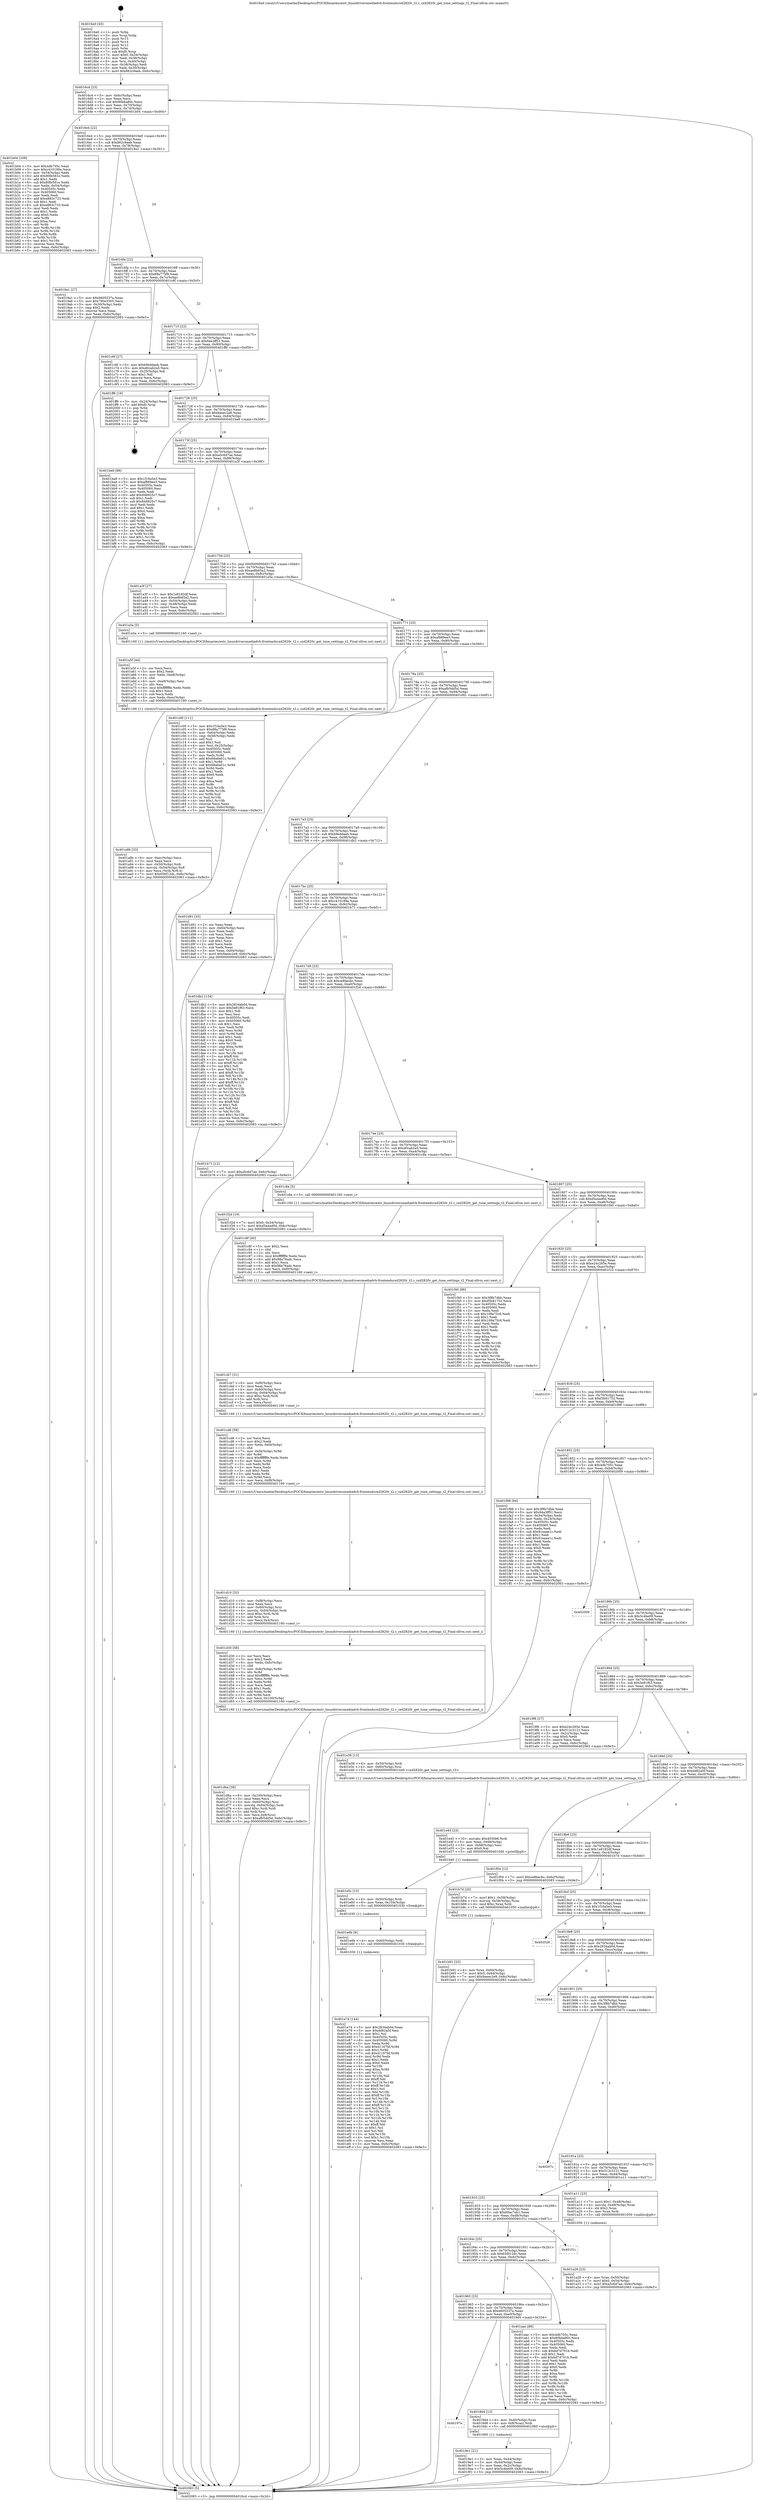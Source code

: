 digraph "0x4016a0" {
  label = "0x4016a0 (/mnt/c/Users/mathe/Desktop/tcc/POCII/binaries/extr_linuxdriversmediadvb-frontendscxd2820r_t2.c_cxd2820r_get_tune_settings_t2_Final-ollvm.out::main(0))"
  labelloc = "t"
  node[shape=record]

  Entry [label="",width=0.3,height=0.3,shape=circle,fillcolor=black,style=filled]
  "0x4016cd" [label="{
     0x4016cd [23]\l
     | [instrs]\l
     &nbsp;&nbsp;0x4016cd \<+3\>: mov -0x6c(%rbp),%eax\l
     &nbsp;&nbsp;0x4016d0 \<+2\>: mov %eax,%ecx\l
     &nbsp;&nbsp;0x4016d2 \<+6\>: sub $0x80bba80c,%ecx\l
     &nbsp;&nbsp;0x4016d8 \<+3\>: mov %eax,-0x70(%rbp)\l
     &nbsp;&nbsp;0x4016db \<+3\>: mov %ecx,-0x74(%rbp)\l
     &nbsp;&nbsp;0x4016de \<+6\>: je 0000000000401b04 \<main+0x464\>\l
  }"]
  "0x401b04" [label="{
     0x401b04 [109]\l
     | [instrs]\l
     &nbsp;&nbsp;0x401b04 \<+5\>: mov $0x4db705c,%eax\l
     &nbsp;&nbsp;0x401b09 \<+5\>: mov $0xc410199a,%ecx\l
     &nbsp;&nbsp;0x401b0e \<+3\>: mov -0x54(%rbp),%edx\l
     &nbsp;&nbsp;0x401b11 \<+6\>: add $0x80fe581e,%edx\l
     &nbsp;&nbsp;0x401b17 \<+3\>: add $0x1,%edx\l
     &nbsp;&nbsp;0x401b1a \<+6\>: sub $0x80fe581e,%edx\l
     &nbsp;&nbsp;0x401b20 \<+3\>: mov %edx,-0x54(%rbp)\l
     &nbsp;&nbsp;0x401b23 \<+7\>: mov 0x40505c,%edx\l
     &nbsp;&nbsp;0x401b2a \<+7\>: mov 0x405060,%esi\l
     &nbsp;&nbsp;0x401b31 \<+2\>: mov %edx,%edi\l
     &nbsp;&nbsp;0x401b33 \<+6\>: add $0xe883c733,%edi\l
     &nbsp;&nbsp;0x401b39 \<+3\>: sub $0x1,%edi\l
     &nbsp;&nbsp;0x401b3c \<+6\>: sub $0xe883c733,%edi\l
     &nbsp;&nbsp;0x401b42 \<+3\>: imul %edi,%edx\l
     &nbsp;&nbsp;0x401b45 \<+3\>: and $0x1,%edx\l
     &nbsp;&nbsp;0x401b48 \<+3\>: cmp $0x0,%edx\l
     &nbsp;&nbsp;0x401b4b \<+4\>: sete %r8b\l
     &nbsp;&nbsp;0x401b4f \<+3\>: cmp $0xa,%esi\l
     &nbsp;&nbsp;0x401b52 \<+4\>: setl %r9b\l
     &nbsp;&nbsp;0x401b56 \<+3\>: mov %r8b,%r10b\l
     &nbsp;&nbsp;0x401b59 \<+3\>: and %r9b,%r10b\l
     &nbsp;&nbsp;0x401b5c \<+3\>: xor %r9b,%r8b\l
     &nbsp;&nbsp;0x401b5f \<+3\>: or %r8b,%r10b\l
     &nbsp;&nbsp;0x401b62 \<+4\>: test $0x1,%r10b\l
     &nbsp;&nbsp;0x401b66 \<+3\>: cmovne %ecx,%eax\l
     &nbsp;&nbsp;0x401b69 \<+3\>: mov %eax,-0x6c(%rbp)\l
     &nbsp;&nbsp;0x401b6c \<+5\>: jmp 0000000000402083 \<main+0x9e3\>\l
  }"]
  "0x4016e4" [label="{
     0x4016e4 [22]\l
     | [instrs]\l
     &nbsp;&nbsp;0x4016e4 \<+5\>: jmp 00000000004016e9 \<main+0x49\>\l
     &nbsp;&nbsp;0x4016e9 \<+3\>: mov -0x70(%rbp),%eax\l
     &nbsp;&nbsp;0x4016ec \<+5\>: sub $0x862c9aeb,%eax\l
     &nbsp;&nbsp;0x4016f1 \<+3\>: mov %eax,-0x78(%rbp)\l
     &nbsp;&nbsp;0x4016f4 \<+6\>: je 00000000004019a1 \<main+0x301\>\l
  }"]
  Exit [label="",width=0.3,height=0.3,shape=circle,fillcolor=black,style=filled,peripheries=2]
  "0x4019a1" [label="{
     0x4019a1 [27]\l
     | [instrs]\l
     &nbsp;&nbsp;0x4019a1 \<+5\>: mov $0x6605537a,%eax\l
     &nbsp;&nbsp;0x4019a6 \<+5\>: mov $0x790e3305,%ecx\l
     &nbsp;&nbsp;0x4019ab \<+3\>: mov -0x30(%rbp),%edx\l
     &nbsp;&nbsp;0x4019ae \<+3\>: cmp $0x2,%edx\l
     &nbsp;&nbsp;0x4019b1 \<+3\>: cmovne %ecx,%eax\l
     &nbsp;&nbsp;0x4019b4 \<+3\>: mov %eax,-0x6c(%rbp)\l
     &nbsp;&nbsp;0x4019b7 \<+5\>: jmp 0000000000402083 \<main+0x9e3\>\l
  }"]
  "0x4016fa" [label="{
     0x4016fa [22]\l
     | [instrs]\l
     &nbsp;&nbsp;0x4016fa \<+5\>: jmp 00000000004016ff \<main+0x5f\>\l
     &nbsp;&nbsp;0x4016ff \<+3\>: mov -0x70(%rbp),%eax\l
     &nbsp;&nbsp;0x401702 \<+5\>: sub $0x88a773f9,%eax\l
     &nbsp;&nbsp;0x401707 \<+3\>: mov %eax,-0x7c(%rbp)\l
     &nbsp;&nbsp;0x40170a \<+6\>: je 0000000000401c6f \<main+0x5cf\>\l
  }"]
  "0x402083" [label="{
     0x402083 [5]\l
     | [instrs]\l
     &nbsp;&nbsp;0x402083 \<+5\>: jmp 00000000004016cd \<main+0x2d\>\l
  }"]
  "0x4016a0" [label="{
     0x4016a0 [45]\l
     | [instrs]\l
     &nbsp;&nbsp;0x4016a0 \<+1\>: push %rbp\l
     &nbsp;&nbsp;0x4016a1 \<+3\>: mov %rsp,%rbp\l
     &nbsp;&nbsp;0x4016a4 \<+2\>: push %r15\l
     &nbsp;&nbsp;0x4016a6 \<+2\>: push %r14\l
     &nbsp;&nbsp;0x4016a8 \<+2\>: push %r12\l
     &nbsp;&nbsp;0x4016aa \<+1\>: push %rbx\l
     &nbsp;&nbsp;0x4016ab \<+7\>: sub $0xf0,%rsp\l
     &nbsp;&nbsp;0x4016b2 \<+7\>: movl $0x0,-0x34(%rbp)\l
     &nbsp;&nbsp;0x4016b9 \<+3\>: mov %edi,-0x38(%rbp)\l
     &nbsp;&nbsp;0x4016bc \<+4\>: mov %rsi,-0x40(%rbp)\l
     &nbsp;&nbsp;0x4016c0 \<+3\>: mov -0x38(%rbp),%edi\l
     &nbsp;&nbsp;0x4016c3 \<+3\>: mov %edi,-0x30(%rbp)\l
     &nbsp;&nbsp;0x4016c6 \<+7\>: movl $0x862c9aeb,-0x6c(%rbp)\l
  }"]
  "0x401e74" [label="{
     0x401e74 [144]\l
     | [instrs]\l
     &nbsp;&nbsp;0x401e74 \<+5\>: mov $0x2834ab0d,%eax\l
     &nbsp;&nbsp;0x401e79 \<+5\>: mov $0xdd62a5f,%esi\l
     &nbsp;&nbsp;0x401e7e \<+2\>: mov $0x1,%cl\l
     &nbsp;&nbsp;0x401e80 \<+7\>: mov 0x40505c,%edx\l
     &nbsp;&nbsp;0x401e87 \<+8\>: mov 0x405060,%r8d\l
     &nbsp;&nbsp;0x401e8f \<+3\>: mov %edx,%r9d\l
     &nbsp;&nbsp;0x401e92 \<+7\>: add $0xd1167bf,%r9d\l
     &nbsp;&nbsp;0x401e99 \<+4\>: sub $0x1,%r9d\l
     &nbsp;&nbsp;0x401e9d \<+7\>: sub $0xd1167bf,%r9d\l
     &nbsp;&nbsp;0x401ea4 \<+4\>: imul %r9d,%edx\l
     &nbsp;&nbsp;0x401ea8 \<+3\>: and $0x1,%edx\l
     &nbsp;&nbsp;0x401eab \<+3\>: cmp $0x0,%edx\l
     &nbsp;&nbsp;0x401eae \<+4\>: sete %r10b\l
     &nbsp;&nbsp;0x401eb2 \<+4\>: cmp $0xa,%r8d\l
     &nbsp;&nbsp;0x401eb6 \<+4\>: setl %r11b\l
     &nbsp;&nbsp;0x401eba \<+3\>: mov %r10b,%bl\l
     &nbsp;&nbsp;0x401ebd \<+3\>: xor $0xff,%bl\l
     &nbsp;&nbsp;0x401ec0 \<+3\>: mov %r11b,%r14b\l
     &nbsp;&nbsp;0x401ec3 \<+4\>: xor $0xff,%r14b\l
     &nbsp;&nbsp;0x401ec7 \<+3\>: xor $0x1,%cl\l
     &nbsp;&nbsp;0x401eca \<+3\>: mov %bl,%r15b\l
     &nbsp;&nbsp;0x401ecd \<+4\>: and $0xff,%r15b\l
     &nbsp;&nbsp;0x401ed1 \<+3\>: and %cl,%r10b\l
     &nbsp;&nbsp;0x401ed4 \<+3\>: mov %r14b,%r12b\l
     &nbsp;&nbsp;0x401ed7 \<+4\>: and $0xff,%r12b\l
     &nbsp;&nbsp;0x401edb \<+3\>: and %cl,%r11b\l
     &nbsp;&nbsp;0x401ede \<+3\>: or %r10b,%r15b\l
     &nbsp;&nbsp;0x401ee1 \<+3\>: or %r11b,%r12b\l
     &nbsp;&nbsp;0x401ee4 \<+3\>: xor %r12b,%r15b\l
     &nbsp;&nbsp;0x401ee7 \<+3\>: or %r14b,%bl\l
     &nbsp;&nbsp;0x401eea \<+3\>: xor $0xff,%bl\l
     &nbsp;&nbsp;0x401eed \<+3\>: or $0x1,%cl\l
     &nbsp;&nbsp;0x401ef0 \<+2\>: and %cl,%bl\l
     &nbsp;&nbsp;0x401ef2 \<+3\>: or %bl,%r15b\l
     &nbsp;&nbsp;0x401ef5 \<+4\>: test $0x1,%r15b\l
     &nbsp;&nbsp;0x401ef9 \<+3\>: cmovne %esi,%eax\l
     &nbsp;&nbsp;0x401efc \<+3\>: mov %eax,-0x6c(%rbp)\l
     &nbsp;&nbsp;0x401eff \<+5\>: jmp 0000000000402083 \<main+0x9e3\>\l
  }"]
  "0x401c6f" [label="{
     0x401c6f [27]\l
     | [instrs]\l
     &nbsp;&nbsp;0x401c6f \<+5\>: mov $0xb9eddaeb,%eax\l
     &nbsp;&nbsp;0x401c74 \<+5\>: mov $0xd0cab2a5,%ecx\l
     &nbsp;&nbsp;0x401c79 \<+3\>: mov -0x25(%rbp),%dl\l
     &nbsp;&nbsp;0x401c7c \<+3\>: test $0x1,%dl\l
     &nbsp;&nbsp;0x401c7f \<+3\>: cmovne %ecx,%eax\l
     &nbsp;&nbsp;0x401c82 \<+3\>: mov %eax,-0x6c(%rbp)\l
     &nbsp;&nbsp;0x401c85 \<+5\>: jmp 0000000000402083 \<main+0x9e3\>\l
  }"]
  "0x401710" [label="{
     0x401710 [22]\l
     | [instrs]\l
     &nbsp;&nbsp;0x401710 \<+5\>: jmp 0000000000401715 \<main+0x75\>\l
     &nbsp;&nbsp;0x401715 \<+3\>: mov -0x70(%rbp),%eax\l
     &nbsp;&nbsp;0x401718 \<+5\>: sub $0x94a3ff51,%eax\l
     &nbsp;&nbsp;0x40171d \<+3\>: mov %eax,-0x80(%rbp)\l
     &nbsp;&nbsp;0x401720 \<+6\>: je 0000000000401ff6 \<main+0x956\>\l
  }"]
  "0x401e6b" [label="{
     0x401e6b [9]\l
     | [instrs]\l
     &nbsp;&nbsp;0x401e6b \<+4\>: mov -0x60(%rbp),%rdi\l
     &nbsp;&nbsp;0x401e6f \<+5\>: call 0000000000401030 \<free@plt\>\l
     | [calls]\l
     &nbsp;&nbsp;0x401030 \{1\} (unknown)\l
  }"]
  "0x401ff6" [label="{
     0x401ff6 [19]\l
     | [instrs]\l
     &nbsp;&nbsp;0x401ff6 \<+3\>: mov -0x24(%rbp),%eax\l
     &nbsp;&nbsp;0x401ff9 \<+7\>: add $0xf0,%rsp\l
     &nbsp;&nbsp;0x402000 \<+1\>: pop %rbx\l
     &nbsp;&nbsp;0x402001 \<+2\>: pop %r12\l
     &nbsp;&nbsp;0x402003 \<+2\>: pop %r14\l
     &nbsp;&nbsp;0x402005 \<+2\>: pop %r15\l
     &nbsp;&nbsp;0x402007 \<+1\>: pop %rbp\l
     &nbsp;&nbsp;0x402008 \<+1\>: ret\l
  }"]
  "0x401726" [label="{
     0x401726 [25]\l
     | [instrs]\l
     &nbsp;&nbsp;0x401726 \<+5\>: jmp 000000000040172b \<main+0x8b\>\l
     &nbsp;&nbsp;0x40172b \<+3\>: mov -0x70(%rbp),%eax\l
     &nbsp;&nbsp;0x40172e \<+5\>: sub $0x9aeec2e9,%eax\l
     &nbsp;&nbsp;0x401733 \<+6\>: mov %eax,-0x84(%rbp)\l
     &nbsp;&nbsp;0x401739 \<+6\>: je 0000000000401ba8 \<main+0x508\>\l
  }"]
  "0x401e5c" [label="{
     0x401e5c [15]\l
     | [instrs]\l
     &nbsp;&nbsp;0x401e5c \<+4\>: mov -0x50(%rbp),%rdi\l
     &nbsp;&nbsp;0x401e60 \<+6\>: mov %eax,-0x104(%rbp)\l
     &nbsp;&nbsp;0x401e66 \<+5\>: call 0000000000401030 \<free@plt\>\l
     | [calls]\l
     &nbsp;&nbsp;0x401030 \{1\} (unknown)\l
  }"]
  "0x401ba8" [label="{
     0x401ba8 [88]\l
     | [instrs]\l
     &nbsp;&nbsp;0x401ba8 \<+5\>: mov $0x1f16a5e3,%eax\l
     &nbsp;&nbsp;0x401bad \<+5\>: mov $0xaf889ee3,%ecx\l
     &nbsp;&nbsp;0x401bb2 \<+7\>: mov 0x40505c,%edx\l
     &nbsp;&nbsp;0x401bb9 \<+7\>: mov 0x405060,%esi\l
     &nbsp;&nbsp;0x401bc0 \<+2\>: mov %edx,%edi\l
     &nbsp;&nbsp;0x401bc2 \<+6\>: add $0x848925c7,%edi\l
     &nbsp;&nbsp;0x401bc8 \<+3\>: sub $0x1,%edi\l
     &nbsp;&nbsp;0x401bcb \<+6\>: sub $0x848925c7,%edi\l
     &nbsp;&nbsp;0x401bd1 \<+3\>: imul %edi,%edx\l
     &nbsp;&nbsp;0x401bd4 \<+3\>: and $0x1,%edx\l
     &nbsp;&nbsp;0x401bd7 \<+3\>: cmp $0x0,%edx\l
     &nbsp;&nbsp;0x401bda \<+4\>: sete %r8b\l
     &nbsp;&nbsp;0x401bde \<+3\>: cmp $0xa,%esi\l
     &nbsp;&nbsp;0x401be1 \<+4\>: setl %r9b\l
     &nbsp;&nbsp;0x401be5 \<+3\>: mov %r8b,%r10b\l
     &nbsp;&nbsp;0x401be8 \<+3\>: and %r9b,%r10b\l
     &nbsp;&nbsp;0x401beb \<+3\>: xor %r9b,%r8b\l
     &nbsp;&nbsp;0x401bee \<+3\>: or %r8b,%r10b\l
     &nbsp;&nbsp;0x401bf1 \<+4\>: test $0x1,%r10b\l
     &nbsp;&nbsp;0x401bf5 \<+3\>: cmovne %ecx,%eax\l
     &nbsp;&nbsp;0x401bf8 \<+3\>: mov %eax,-0x6c(%rbp)\l
     &nbsp;&nbsp;0x401bfb \<+5\>: jmp 0000000000402083 \<main+0x9e3\>\l
  }"]
  "0x40173f" [label="{
     0x40173f [25]\l
     | [instrs]\l
     &nbsp;&nbsp;0x40173f \<+5\>: jmp 0000000000401744 \<main+0xa4\>\l
     &nbsp;&nbsp;0x401744 \<+3\>: mov -0x70(%rbp),%eax\l
     &nbsp;&nbsp;0x401747 \<+5\>: sub $0xa5c6d7ae,%eax\l
     &nbsp;&nbsp;0x40174c \<+6\>: mov %eax,-0x88(%rbp)\l
     &nbsp;&nbsp;0x401752 \<+6\>: je 0000000000401a3f \<main+0x39f\>\l
  }"]
  "0x401e45" [label="{
     0x401e45 [23]\l
     | [instrs]\l
     &nbsp;&nbsp;0x401e45 \<+10\>: movabs $0x4030b6,%rdi\l
     &nbsp;&nbsp;0x401e4f \<+3\>: mov %eax,-0x68(%rbp)\l
     &nbsp;&nbsp;0x401e52 \<+3\>: mov -0x68(%rbp),%esi\l
     &nbsp;&nbsp;0x401e55 \<+2\>: mov $0x0,%al\l
     &nbsp;&nbsp;0x401e57 \<+5\>: call 0000000000401040 \<printf@plt\>\l
     | [calls]\l
     &nbsp;&nbsp;0x401040 \{1\} (unknown)\l
  }"]
  "0x401a3f" [label="{
     0x401a3f [27]\l
     | [instrs]\l
     &nbsp;&nbsp;0x401a3f \<+5\>: mov $0x1e8182df,%eax\l
     &nbsp;&nbsp;0x401a44 \<+5\>: mov $0xae8b65a2,%ecx\l
     &nbsp;&nbsp;0x401a49 \<+3\>: mov -0x54(%rbp),%edx\l
     &nbsp;&nbsp;0x401a4c \<+3\>: cmp -0x48(%rbp),%edx\l
     &nbsp;&nbsp;0x401a4f \<+3\>: cmovl %ecx,%eax\l
     &nbsp;&nbsp;0x401a52 \<+3\>: mov %eax,-0x6c(%rbp)\l
     &nbsp;&nbsp;0x401a55 \<+5\>: jmp 0000000000402083 \<main+0x9e3\>\l
  }"]
  "0x401758" [label="{
     0x401758 [25]\l
     | [instrs]\l
     &nbsp;&nbsp;0x401758 \<+5\>: jmp 000000000040175d \<main+0xbd\>\l
     &nbsp;&nbsp;0x40175d \<+3\>: mov -0x70(%rbp),%eax\l
     &nbsp;&nbsp;0x401760 \<+5\>: sub $0xae8b65a2,%eax\l
     &nbsp;&nbsp;0x401765 \<+6\>: mov %eax,-0x8c(%rbp)\l
     &nbsp;&nbsp;0x40176b \<+6\>: je 0000000000401a5a \<main+0x3ba\>\l
  }"]
  "0x401d6a" [label="{
     0x401d6a [39]\l
     | [instrs]\l
     &nbsp;&nbsp;0x401d6a \<+6\>: mov -0x100(%rbp),%ecx\l
     &nbsp;&nbsp;0x401d70 \<+3\>: imul %eax,%ecx\l
     &nbsp;&nbsp;0x401d73 \<+4\>: mov -0x60(%rbp),%rsi\l
     &nbsp;&nbsp;0x401d77 \<+4\>: movslq -0x64(%rbp),%rdi\l
     &nbsp;&nbsp;0x401d7b \<+4\>: imul $0xc,%rdi,%rdi\l
     &nbsp;&nbsp;0x401d7f \<+3\>: add %rdi,%rsi\l
     &nbsp;&nbsp;0x401d82 \<+3\>: mov %ecx,0x8(%rsi)\l
     &nbsp;&nbsp;0x401d85 \<+7\>: movl $0xafb5dd5d,-0x6c(%rbp)\l
     &nbsp;&nbsp;0x401d8c \<+5\>: jmp 0000000000402083 \<main+0x9e3\>\l
  }"]
  "0x401a5a" [label="{
     0x401a5a [5]\l
     | [instrs]\l
     &nbsp;&nbsp;0x401a5a \<+5\>: call 0000000000401160 \<next_i\>\l
     | [calls]\l
     &nbsp;&nbsp;0x401160 \{1\} (/mnt/c/Users/mathe/Desktop/tcc/POCII/binaries/extr_linuxdriversmediadvb-frontendscxd2820r_t2.c_cxd2820r_get_tune_settings_t2_Final-ollvm.out::next_i)\l
  }"]
  "0x401771" [label="{
     0x401771 [25]\l
     | [instrs]\l
     &nbsp;&nbsp;0x401771 \<+5\>: jmp 0000000000401776 \<main+0xd6\>\l
     &nbsp;&nbsp;0x401776 \<+3\>: mov -0x70(%rbp),%eax\l
     &nbsp;&nbsp;0x401779 \<+5\>: sub $0xaf889ee3,%eax\l
     &nbsp;&nbsp;0x40177e \<+6\>: mov %eax,-0x90(%rbp)\l
     &nbsp;&nbsp;0x401784 \<+6\>: je 0000000000401c00 \<main+0x560\>\l
  }"]
  "0x401d30" [label="{
     0x401d30 [58]\l
     | [instrs]\l
     &nbsp;&nbsp;0x401d30 \<+2\>: xor %ecx,%ecx\l
     &nbsp;&nbsp;0x401d32 \<+5\>: mov $0x2,%edx\l
     &nbsp;&nbsp;0x401d37 \<+6\>: mov %edx,-0xfc(%rbp)\l
     &nbsp;&nbsp;0x401d3d \<+1\>: cltd\l
     &nbsp;&nbsp;0x401d3e \<+7\>: mov -0xfc(%rbp),%r8d\l
     &nbsp;&nbsp;0x401d45 \<+3\>: idiv %r8d\l
     &nbsp;&nbsp;0x401d48 \<+6\>: imul $0xfffffffe,%edx,%edx\l
     &nbsp;&nbsp;0x401d4e \<+3\>: mov %ecx,%r9d\l
     &nbsp;&nbsp;0x401d51 \<+3\>: sub %edx,%r9d\l
     &nbsp;&nbsp;0x401d54 \<+2\>: mov %ecx,%edx\l
     &nbsp;&nbsp;0x401d56 \<+3\>: sub $0x1,%edx\l
     &nbsp;&nbsp;0x401d59 \<+3\>: add %edx,%r9d\l
     &nbsp;&nbsp;0x401d5c \<+3\>: sub %r9d,%ecx\l
     &nbsp;&nbsp;0x401d5f \<+6\>: mov %ecx,-0x100(%rbp)\l
     &nbsp;&nbsp;0x401d65 \<+5\>: call 0000000000401160 \<next_i\>\l
     | [calls]\l
     &nbsp;&nbsp;0x401160 \{1\} (/mnt/c/Users/mathe/Desktop/tcc/POCII/binaries/extr_linuxdriversmediadvb-frontendscxd2820r_t2.c_cxd2820r_get_tune_settings_t2_Final-ollvm.out::next_i)\l
  }"]
  "0x401c00" [label="{
     0x401c00 [111]\l
     | [instrs]\l
     &nbsp;&nbsp;0x401c00 \<+5\>: mov $0x1f16a5e3,%eax\l
     &nbsp;&nbsp;0x401c05 \<+5\>: mov $0x88a773f9,%ecx\l
     &nbsp;&nbsp;0x401c0a \<+3\>: mov -0x64(%rbp),%edx\l
     &nbsp;&nbsp;0x401c0d \<+3\>: cmp -0x58(%rbp),%edx\l
     &nbsp;&nbsp;0x401c10 \<+4\>: setl %sil\l
     &nbsp;&nbsp;0x401c14 \<+4\>: and $0x1,%sil\l
     &nbsp;&nbsp;0x401c18 \<+4\>: mov %sil,-0x25(%rbp)\l
     &nbsp;&nbsp;0x401c1c \<+7\>: mov 0x40505c,%edx\l
     &nbsp;&nbsp;0x401c23 \<+7\>: mov 0x405060,%edi\l
     &nbsp;&nbsp;0x401c2a \<+3\>: mov %edx,%r8d\l
     &nbsp;&nbsp;0x401c2d \<+7\>: add $0x68a6a01c,%r8d\l
     &nbsp;&nbsp;0x401c34 \<+4\>: sub $0x1,%r8d\l
     &nbsp;&nbsp;0x401c38 \<+7\>: sub $0x68a6a01c,%r8d\l
     &nbsp;&nbsp;0x401c3f \<+4\>: imul %r8d,%edx\l
     &nbsp;&nbsp;0x401c43 \<+3\>: and $0x1,%edx\l
     &nbsp;&nbsp;0x401c46 \<+3\>: cmp $0x0,%edx\l
     &nbsp;&nbsp;0x401c49 \<+4\>: sete %sil\l
     &nbsp;&nbsp;0x401c4d \<+3\>: cmp $0xa,%edi\l
     &nbsp;&nbsp;0x401c50 \<+4\>: setl %r9b\l
     &nbsp;&nbsp;0x401c54 \<+3\>: mov %sil,%r10b\l
     &nbsp;&nbsp;0x401c57 \<+3\>: and %r9b,%r10b\l
     &nbsp;&nbsp;0x401c5a \<+3\>: xor %r9b,%sil\l
     &nbsp;&nbsp;0x401c5d \<+3\>: or %sil,%r10b\l
     &nbsp;&nbsp;0x401c60 \<+4\>: test $0x1,%r10b\l
     &nbsp;&nbsp;0x401c64 \<+3\>: cmovne %ecx,%eax\l
     &nbsp;&nbsp;0x401c67 \<+3\>: mov %eax,-0x6c(%rbp)\l
     &nbsp;&nbsp;0x401c6a \<+5\>: jmp 0000000000402083 \<main+0x9e3\>\l
  }"]
  "0x40178a" [label="{
     0x40178a [25]\l
     | [instrs]\l
     &nbsp;&nbsp;0x40178a \<+5\>: jmp 000000000040178f \<main+0xef\>\l
     &nbsp;&nbsp;0x40178f \<+3\>: mov -0x70(%rbp),%eax\l
     &nbsp;&nbsp;0x401792 \<+5\>: sub $0xafb5dd5d,%eax\l
     &nbsp;&nbsp;0x401797 \<+6\>: mov %eax,-0x94(%rbp)\l
     &nbsp;&nbsp;0x40179d \<+6\>: je 0000000000401d91 \<main+0x6f1\>\l
  }"]
  "0x401d10" [label="{
     0x401d10 [32]\l
     | [instrs]\l
     &nbsp;&nbsp;0x401d10 \<+6\>: mov -0xf8(%rbp),%ecx\l
     &nbsp;&nbsp;0x401d16 \<+3\>: imul %eax,%ecx\l
     &nbsp;&nbsp;0x401d19 \<+4\>: mov -0x60(%rbp),%rsi\l
     &nbsp;&nbsp;0x401d1d \<+4\>: movslq -0x64(%rbp),%rdi\l
     &nbsp;&nbsp;0x401d21 \<+4\>: imul $0xc,%rdi,%rdi\l
     &nbsp;&nbsp;0x401d25 \<+3\>: add %rdi,%rsi\l
     &nbsp;&nbsp;0x401d28 \<+3\>: mov %ecx,0x4(%rsi)\l
     &nbsp;&nbsp;0x401d2b \<+5\>: call 0000000000401160 \<next_i\>\l
     | [calls]\l
     &nbsp;&nbsp;0x401160 \{1\} (/mnt/c/Users/mathe/Desktop/tcc/POCII/binaries/extr_linuxdriversmediadvb-frontendscxd2820r_t2.c_cxd2820r_get_tune_settings_t2_Final-ollvm.out::next_i)\l
  }"]
  "0x401d91" [label="{
     0x401d91 [33]\l
     | [instrs]\l
     &nbsp;&nbsp;0x401d91 \<+2\>: xor %eax,%eax\l
     &nbsp;&nbsp;0x401d93 \<+3\>: mov -0x64(%rbp),%ecx\l
     &nbsp;&nbsp;0x401d96 \<+2\>: mov %eax,%edx\l
     &nbsp;&nbsp;0x401d98 \<+2\>: sub %ecx,%edx\l
     &nbsp;&nbsp;0x401d9a \<+2\>: mov %eax,%ecx\l
     &nbsp;&nbsp;0x401d9c \<+3\>: sub $0x1,%ecx\l
     &nbsp;&nbsp;0x401d9f \<+2\>: add %ecx,%edx\l
     &nbsp;&nbsp;0x401da1 \<+2\>: sub %edx,%eax\l
     &nbsp;&nbsp;0x401da3 \<+3\>: mov %eax,-0x64(%rbp)\l
     &nbsp;&nbsp;0x401da6 \<+7\>: movl $0x9aeec2e9,-0x6c(%rbp)\l
     &nbsp;&nbsp;0x401dad \<+5\>: jmp 0000000000402083 \<main+0x9e3\>\l
  }"]
  "0x4017a3" [label="{
     0x4017a3 [25]\l
     | [instrs]\l
     &nbsp;&nbsp;0x4017a3 \<+5\>: jmp 00000000004017a8 \<main+0x108\>\l
     &nbsp;&nbsp;0x4017a8 \<+3\>: mov -0x70(%rbp),%eax\l
     &nbsp;&nbsp;0x4017ab \<+5\>: sub $0xb9eddaeb,%eax\l
     &nbsp;&nbsp;0x4017b0 \<+6\>: mov %eax,-0x98(%rbp)\l
     &nbsp;&nbsp;0x4017b6 \<+6\>: je 0000000000401db2 \<main+0x712\>\l
  }"]
  "0x401cd6" [label="{
     0x401cd6 [58]\l
     | [instrs]\l
     &nbsp;&nbsp;0x401cd6 \<+2\>: xor %ecx,%ecx\l
     &nbsp;&nbsp;0x401cd8 \<+5\>: mov $0x2,%edx\l
     &nbsp;&nbsp;0x401cdd \<+6\>: mov %edx,-0xf4(%rbp)\l
     &nbsp;&nbsp;0x401ce3 \<+1\>: cltd\l
     &nbsp;&nbsp;0x401ce4 \<+7\>: mov -0xf4(%rbp),%r8d\l
     &nbsp;&nbsp;0x401ceb \<+3\>: idiv %r8d\l
     &nbsp;&nbsp;0x401cee \<+6\>: imul $0xfffffffe,%edx,%edx\l
     &nbsp;&nbsp;0x401cf4 \<+3\>: mov %ecx,%r9d\l
     &nbsp;&nbsp;0x401cf7 \<+3\>: sub %edx,%r9d\l
     &nbsp;&nbsp;0x401cfa \<+2\>: mov %ecx,%edx\l
     &nbsp;&nbsp;0x401cfc \<+3\>: sub $0x1,%edx\l
     &nbsp;&nbsp;0x401cff \<+3\>: add %edx,%r9d\l
     &nbsp;&nbsp;0x401d02 \<+3\>: sub %r9d,%ecx\l
     &nbsp;&nbsp;0x401d05 \<+6\>: mov %ecx,-0xf8(%rbp)\l
     &nbsp;&nbsp;0x401d0b \<+5\>: call 0000000000401160 \<next_i\>\l
     | [calls]\l
     &nbsp;&nbsp;0x401160 \{1\} (/mnt/c/Users/mathe/Desktop/tcc/POCII/binaries/extr_linuxdriversmediadvb-frontendscxd2820r_t2.c_cxd2820r_get_tune_settings_t2_Final-ollvm.out::next_i)\l
  }"]
  "0x401db2" [label="{
     0x401db2 [134]\l
     | [instrs]\l
     &nbsp;&nbsp;0x401db2 \<+5\>: mov $0x2834ab0d,%eax\l
     &nbsp;&nbsp;0x401db7 \<+5\>: mov $0x5e81f63,%ecx\l
     &nbsp;&nbsp;0x401dbc \<+2\>: mov $0x1,%dl\l
     &nbsp;&nbsp;0x401dbe \<+2\>: xor %esi,%esi\l
     &nbsp;&nbsp;0x401dc0 \<+7\>: mov 0x40505c,%edi\l
     &nbsp;&nbsp;0x401dc7 \<+8\>: mov 0x405060,%r8d\l
     &nbsp;&nbsp;0x401dcf \<+3\>: sub $0x1,%esi\l
     &nbsp;&nbsp;0x401dd2 \<+3\>: mov %edi,%r9d\l
     &nbsp;&nbsp;0x401dd5 \<+3\>: add %esi,%r9d\l
     &nbsp;&nbsp;0x401dd8 \<+4\>: imul %r9d,%edi\l
     &nbsp;&nbsp;0x401ddc \<+3\>: and $0x1,%edi\l
     &nbsp;&nbsp;0x401ddf \<+3\>: cmp $0x0,%edi\l
     &nbsp;&nbsp;0x401de2 \<+4\>: sete %r10b\l
     &nbsp;&nbsp;0x401de6 \<+4\>: cmp $0xa,%r8d\l
     &nbsp;&nbsp;0x401dea \<+4\>: setl %r11b\l
     &nbsp;&nbsp;0x401dee \<+3\>: mov %r10b,%bl\l
     &nbsp;&nbsp;0x401df1 \<+3\>: xor $0xff,%bl\l
     &nbsp;&nbsp;0x401df4 \<+3\>: mov %r11b,%r14b\l
     &nbsp;&nbsp;0x401df7 \<+4\>: xor $0xff,%r14b\l
     &nbsp;&nbsp;0x401dfb \<+3\>: xor $0x1,%dl\l
     &nbsp;&nbsp;0x401dfe \<+3\>: mov %bl,%r15b\l
     &nbsp;&nbsp;0x401e01 \<+4\>: and $0xff,%r15b\l
     &nbsp;&nbsp;0x401e05 \<+3\>: and %dl,%r10b\l
     &nbsp;&nbsp;0x401e08 \<+3\>: mov %r14b,%r12b\l
     &nbsp;&nbsp;0x401e0b \<+4\>: and $0xff,%r12b\l
     &nbsp;&nbsp;0x401e0f \<+3\>: and %dl,%r11b\l
     &nbsp;&nbsp;0x401e12 \<+3\>: or %r10b,%r15b\l
     &nbsp;&nbsp;0x401e15 \<+3\>: or %r11b,%r12b\l
     &nbsp;&nbsp;0x401e18 \<+3\>: xor %r12b,%r15b\l
     &nbsp;&nbsp;0x401e1b \<+3\>: or %r14b,%bl\l
     &nbsp;&nbsp;0x401e1e \<+3\>: xor $0xff,%bl\l
     &nbsp;&nbsp;0x401e21 \<+3\>: or $0x1,%dl\l
     &nbsp;&nbsp;0x401e24 \<+2\>: and %dl,%bl\l
     &nbsp;&nbsp;0x401e26 \<+3\>: or %bl,%r15b\l
     &nbsp;&nbsp;0x401e29 \<+4\>: test $0x1,%r15b\l
     &nbsp;&nbsp;0x401e2d \<+3\>: cmovne %ecx,%eax\l
     &nbsp;&nbsp;0x401e30 \<+3\>: mov %eax,-0x6c(%rbp)\l
     &nbsp;&nbsp;0x401e33 \<+5\>: jmp 0000000000402083 \<main+0x9e3\>\l
  }"]
  "0x4017bc" [label="{
     0x4017bc [25]\l
     | [instrs]\l
     &nbsp;&nbsp;0x4017bc \<+5\>: jmp 00000000004017c1 \<main+0x121\>\l
     &nbsp;&nbsp;0x4017c1 \<+3\>: mov -0x70(%rbp),%eax\l
     &nbsp;&nbsp;0x4017c4 \<+5\>: sub $0xc410199a,%eax\l
     &nbsp;&nbsp;0x4017c9 \<+6\>: mov %eax,-0x9c(%rbp)\l
     &nbsp;&nbsp;0x4017cf \<+6\>: je 0000000000401b71 \<main+0x4d1\>\l
  }"]
  "0x401cb7" [label="{
     0x401cb7 [31]\l
     | [instrs]\l
     &nbsp;&nbsp;0x401cb7 \<+6\>: mov -0xf0(%rbp),%ecx\l
     &nbsp;&nbsp;0x401cbd \<+3\>: imul %eax,%ecx\l
     &nbsp;&nbsp;0x401cc0 \<+4\>: mov -0x60(%rbp),%rsi\l
     &nbsp;&nbsp;0x401cc4 \<+4\>: movslq -0x64(%rbp),%rdi\l
     &nbsp;&nbsp;0x401cc8 \<+4\>: imul $0xc,%rdi,%rdi\l
     &nbsp;&nbsp;0x401ccc \<+3\>: add %rdi,%rsi\l
     &nbsp;&nbsp;0x401ccf \<+2\>: mov %ecx,(%rsi)\l
     &nbsp;&nbsp;0x401cd1 \<+5\>: call 0000000000401160 \<next_i\>\l
     | [calls]\l
     &nbsp;&nbsp;0x401160 \{1\} (/mnt/c/Users/mathe/Desktop/tcc/POCII/binaries/extr_linuxdriversmediadvb-frontendscxd2820r_t2.c_cxd2820r_get_tune_settings_t2_Final-ollvm.out::next_i)\l
  }"]
  "0x401b71" [label="{
     0x401b71 [12]\l
     | [instrs]\l
     &nbsp;&nbsp;0x401b71 \<+7\>: movl $0xa5c6d7ae,-0x6c(%rbp)\l
     &nbsp;&nbsp;0x401b78 \<+5\>: jmp 0000000000402083 \<main+0x9e3\>\l
  }"]
  "0x4017d5" [label="{
     0x4017d5 [25]\l
     | [instrs]\l
     &nbsp;&nbsp;0x4017d5 \<+5\>: jmp 00000000004017da \<main+0x13a\>\l
     &nbsp;&nbsp;0x4017da \<+3\>: mov -0x70(%rbp),%eax\l
     &nbsp;&nbsp;0x4017dd \<+5\>: sub $0xce8becbc,%eax\l
     &nbsp;&nbsp;0x4017e2 \<+6\>: mov %eax,-0xa0(%rbp)\l
     &nbsp;&nbsp;0x4017e8 \<+6\>: je 0000000000401f2d \<main+0x88d\>\l
  }"]
  "0x401c8f" [label="{
     0x401c8f [40]\l
     | [instrs]\l
     &nbsp;&nbsp;0x401c8f \<+5\>: mov $0x2,%ecx\l
     &nbsp;&nbsp;0x401c94 \<+1\>: cltd\l
     &nbsp;&nbsp;0x401c95 \<+2\>: idiv %ecx\l
     &nbsp;&nbsp;0x401c97 \<+6\>: imul $0xfffffffe,%edx,%ecx\l
     &nbsp;&nbsp;0x401c9d \<+6\>: add $0x98a76adc,%ecx\l
     &nbsp;&nbsp;0x401ca3 \<+3\>: add $0x1,%ecx\l
     &nbsp;&nbsp;0x401ca6 \<+6\>: sub $0x98a76adc,%ecx\l
     &nbsp;&nbsp;0x401cac \<+6\>: mov %ecx,-0xf0(%rbp)\l
     &nbsp;&nbsp;0x401cb2 \<+5\>: call 0000000000401160 \<next_i\>\l
     | [calls]\l
     &nbsp;&nbsp;0x401160 \{1\} (/mnt/c/Users/mathe/Desktop/tcc/POCII/binaries/extr_linuxdriversmediadvb-frontendscxd2820r_t2.c_cxd2820r_get_tune_settings_t2_Final-ollvm.out::next_i)\l
  }"]
  "0x401f2d" [label="{
     0x401f2d [19]\l
     | [instrs]\l
     &nbsp;&nbsp;0x401f2d \<+7\>: movl $0x0,-0x34(%rbp)\l
     &nbsp;&nbsp;0x401f34 \<+7\>: movl $0xd5a4ad0d,-0x6c(%rbp)\l
     &nbsp;&nbsp;0x401f3b \<+5\>: jmp 0000000000402083 \<main+0x9e3\>\l
  }"]
  "0x4017ee" [label="{
     0x4017ee [25]\l
     | [instrs]\l
     &nbsp;&nbsp;0x4017ee \<+5\>: jmp 00000000004017f3 \<main+0x153\>\l
     &nbsp;&nbsp;0x4017f3 \<+3\>: mov -0x70(%rbp),%eax\l
     &nbsp;&nbsp;0x4017f6 \<+5\>: sub $0xd0cab2a5,%eax\l
     &nbsp;&nbsp;0x4017fb \<+6\>: mov %eax,-0xa4(%rbp)\l
     &nbsp;&nbsp;0x401801 \<+6\>: je 0000000000401c8a \<main+0x5ea\>\l
  }"]
  "0x401b91" [label="{
     0x401b91 [23]\l
     | [instrs]\l
     &nbsp;&nbsp;0x401b91 \<+4\>: mov %rax,-0x60(%rbp)\l
     &nbsp;&nbsp;0x401b95 \<+7\>: movl $0x0,-0x64(%rbp)\l
     &nbsp;&nbsp;0x401b9c \<+7\>: movl $0x9aeec2e9,-0x6c(%rbp)\l
     &nbsp;&nbsp;0x401ba3 \<+5\>: jmp 0000000000402083 \<main+0x9e3\>\l
  }"]
  "0x401c8a" [label="{
     0x401c8a [5]\l
     | [instrs]\l
     &nbsp;&nbsp;0x401c8a \<+5\>: call 0000000000401160 \<next_i\>\l
     | [calls]\l
     &nbsp;&nbsp;0x401160 \{1\} (/mnt/c/Users/mathe/Desktop/tcc/POCII/binaries/extr_linuxdriversmediadvb-frontendscxd2820r_t2.c_cxd2820r_get_tune_settings_t2_Final-ollvm.out::next_i)\l
  }"]
  "0x401807" [label="{
     0x401807 [25]\l
     | [instrs]\l
     &nbsp;&nbsp;0x401807 \<+5\>: jmp 000000000040180c \<main+0x16c\>\l
     &nbsp;&nbsp;0x40180c \<+3\>: mov -0x70(%rbp),%eax\l
     &nbsp;&nbsp;0x40180f \<+5\>: sub $0xd5a4ad0d,%eax\l
     &nbsp;&nbsp;0x401814 \<+6\>: mov %eax,-0xa8(%rbp)\l
     &nbsp;&nbsp;0x40181a \<+6\>: je 0000000000401f40 \<main+0x8a0\>\l
  }"]
  "0x401a8b" [label="{
     0x401a8b [33]\l
     | [instrs]\l
     &nbsp;&nbsp;0x401a8b \<+6\>: mov -0xec(%rbp),%ecx\l
     &nbsp;&nbsp;0x401a91 \<+3\>: imul %eax,%ecx\l
     &nbsp;&nbsp;0x401a94 \<+4\>: mov -0x50(%rbp),%rdi\l
     &nbsp;&nbsp;0x401a98 \<+4\>: movslq -0x54(%rbp),%r8\l
     &nbsp;&nbsp;0x401a9c \<+4\>: mov %ecx,(%rdi,%r8,4)\l
     &nbsp;&nbsp;0x401aa0 \<+7\>: movl $0x656f12dc,-0x6c(%rbp)\l
     &nbsp;&nbsp;0x401aa7 \<+5\>: jmp 0000000000402083 \<main+0x9e3\>\l
  }"]
  "0x401f40" [label="{
     0x401f40 [88]\l
     | [instrs]\l
     &nbsp;&nbsp;0x401f40 \<+5\>: mov $0x3f8b7dbb,%eax\l
     &nbsp;&nbsp;0x401f45 \<+5\>: mov $0xf3b81752,%ecx\l
     &nbsp;&nbsp;0x401f4a \<+7\>: mov 0x40505c,%edx\l
     &nbsp;&nbsp;0x401f51 \<+7\>: mov 0x405060,%esi\l
     &nbsp;&nbsp;0x401f58 \<+2\>: mov %edx,%edi\l
     &nbsp;&nbsp;0x401f5a \<+6\>: sub $0x108a75c6,%edi\l
     &nbsp;&nbsp;0x401f60 \<+3\>: sub $0x1,%edi\l
     &nbsp;&nbsp;0x401f63 \<+6\>: add $0x108a75c6,%edi\l
     &nbsp;&nbsp;0x401f69 \<+3\>: imul %edi,%edx\l
     &nbsp;&nbsp;0x401f6c \<+3\>: and $0x1,%edx\l
     &nbsp;&nbsp;0x401f6f \<+3\>: cmp $0x0,%edx\l
     &nbsp;&nbsp;0x401f72 \<+4\>: sete %r8b\l
     &nbsp;&nbsp;0x401f76 \<+3\>: cmp $0xa,%esi\l
     &nbsp;&nbsp;0x401f79 \<+4\>: setl %r9b\l
     &nbsp;&nbsp;0x401f7d \<+3\>: mov %r8b,%r10b\l
     &nbsp;&nbsp;0x401f80 \<+3\>: and %r9b,%r10b\l
     &nbsp;&nbsp;0x401f83 \<+3\>: xor %r9b,%r8b\l
     &nbsp;&nbsp;0x401f86 \<+3\>: or %r8b,%r10b\l
     &nbsp;&nbsp;0x401f89 \<+4\>: test $0x1,%r10b\l
     &nbsp;&nbsp;0x401f8d \<+3\>: cmovne %ecx,%eax\l
     &nbsp;&nbsp;0x401f90 \<+3\>: mov %eax,-0x6c(%rbp)\l
     &nbsp;&nbsp;0x401f93 \<+5\>: jmp 0000000000402083 \<main+0x9e3\>\l
  }"]
  "0x401820" [label="{
     0x401820 [25]\l
     | [instrs]\l
     &nbsp;&nbsp;0x401820 \<+5\>: jmp 0000000000401825 \<main+0x185\>\l
     &nbsp;&nbsp;0x401825 \<+3\>: mov -0x70(%rbp),%eax\l
     &nbsp;&nbsp;0x401828 \<+5\>: sub $0xe24c265e,%eax\l
     &nbsp;&nbsp;0x40182d \<+6\>: mov %eax,-0xac(%rbp)\l
     &nbsp;&nbsp;0x401833 \<+6\>: je 0000000000401f10 \<main+0x870\>\l
  }"]
  "0x401a5f" [label="{
     0x401a5f [44]\l
     | [instrs]\l
     &nbsp;&nbsp;0x401a5f \<+2\>: xor %ecx,%ecx\l
     &nbsp;&nbsp;0x401a61 \<+5\>: mov $0x2,%edx\l
     &nbsp;&nbsp;0x401a66 \<+6\>: mov %edx,-0xe8(%rbp)\l
     &nbsp;&nbsp;0x401a6c \<+1\>: cltd\l
     &nbsp;&nbsp;0x401a6d \<+6\>: mov -0xe8(%rbp),%esi\l
     &nbsp;&nbsp;0x401a73 \<+2\>: idiv %esi\l
     &nbsp;&nbsp;0x401a75 \<+6\>: imul $0xfffffffe,%edx,%edx\l
     &nbsp;&nbsp;0x401a7b \<+3\>: sub $0x1,%ecx\l
     &nbsp;&nbsp;0x401a7e \<+2\>: sub %ecx,%edx\l
     &nbsp;&nbsp;0x401a80 \<+6\>: mov %edx,-0xec(%rbp)\l
     &nbsp;&nbsp;0x401a86 \<+5\>: call 0000000000401160 \<next_i\>\l
     | [calls]\l
     &nbsp;&nbsp;0x401160 \{1\} (/mnt/c/Users/mathe/Desktop/tcc/POCII/binaries/extr_linuxdriversmediadvb-frontendscxd2820r_t2.c_cxd2820r_get_tune_settings_t2_Final-ollvm.out::next_i)\l
  }"]
  "0x401f10" [label="{
     0x401f10\l
  }", style=dashed]
  "0x401839" [label="{
     0x401839 [25]\l
     | [instrs]\l
     &nbsp;&nbsp;0x401839 \<+5\>: jmp 000000000040183e \<main+0x19e\>\l
     &nbsp;&nbsp;0x40183e \<+3\>: mov -0x70(%rbp),%eax\l
     &nbsp;&nbsp;0x401841 \<+5\>: sub $0xf3b81752,%eax\l
     &nbsp;&nbsp;0x401846 \<+6\>: mov %eax,-0xb0(%rbp)\l
     &nbsp;&nbsp;0x40184c \<+6\>: je 0000000000401f98 \<main+0x8f8\>\l
  }"]
  "0x401a28" [label="{
     0x401a28 [23]\l
     | [instrs]\l
     &nbsp;&nbsp;0x401a28 \<+4\>: mov %rax,-0x50(%rbp)\l
     &nbsp;&nbsp;0x401a2c \<+7\>: movl $0x0,-0x54(%rbp)\l
     &nbsp;&nbsp;0x401a33 \<+7\>: movl $0xa5c6d7ae,-0x6c(%rbp)\l
     &nbsp;&nbsp;0x401a3a \<+5\>: jmp 0000000000402083 \<main+0x9e3\>\l
  }"]
  "0x401f98" [label="{
     0x401f98 [94]\l
     | [instrs]\l
     &nbsp;&nbsp;0x401f98 \<+5\>: mov $0x3f8b7dbb,%eax\l
     &nbsp;&nbsp;0x401f9d \<+5\>: mov $0x94a3ff51,%ecx\l
     &nbsp;&nbsp;0x401fa2 \<+3\>: mov -0x34(%rbp),%edx\l
     &nbsp;&nbsp;0x401fa5 \<+3\>: mov %edx,-0x24(%rbp)\l
     &nbsp;&nbsp;0x401fa8 \<+7\>: mov 0x40505c,%edx\l
     &nbsp;&nbsp;0x401faf \<+7\>: mov 0x405060,%esi\l
     &nbsp;&nbsp;0x401fb6 \<+2\>: mov %edx,%edi\l
     &nbsp;&nbsp;0x401fb8 \<+6\>: sub $0x91eaae1c,%edi\l
     &nbsp;&nbsp;0x401fbe \<+3\>: sub $0x1,%edi\l
     &nbsp;&nbsp;0x401fc1 \<+6\>: add $0x91eaae1c,%edi\l
     &nbsp;&nbsp;0x401fc7 \<+3\>: imul %edi,%edx\l
     &nbsp;&nbsp;0x401fca \<+3\>: and $0x1,%edx\l
     &nbsp;&nbsp;0x401fcd \<+3\>: cmp $0x0,%edx\l
     &nbsp;&nbsp;0x401fd0 \<+4\>: sete %r8b\l
     &nbsp;&nbsp;0x401fd4 \<+3\>: cmp $0xa,%esi\l
     &nbsp;&nbsp;0x401fd7 \<+4\>: setl %r9b\l
     &nbsp;&nbsp;0x401fdb \<+3\>: mov %r8b,%r10b\l
     &nbsp;&nbsp;0x401fde \<+3\>: and %r9b,%r10b\l
     &nbsp;&nbsp;0x401fe1 \<+3\>: xor %r9b,%r8b\l
     &nbsp;&nbsp;0x401fe4 \<+3\>: or %r8b,%r10b\l
     &nbsp;&nbsp;0x401fe7 \<+4\>: test $0x1,%r10b\l
     &nbsp;&nbsp;0x401feb \<+3\>: cmovne %ecx,%eax\l
     &nbsp;&nbsp;0x401fee \<+3\>: mov %eax,-0x6c(%rbp)\l
     &nbsp;&nbsp;0x401ff1 \<+5\>: jmp 0000000000402083 \<main+0x9e3\>\l
  }"]
  "0x401852" [label="{
     0x401852 [25]\l
     | [instrs]\l
     &nbsp;&nbsp;0x401852 \<+5\>: jmp 0000000000401857 \<main+0x1b7\>\l
     &nbsp;&nbsp;0x401857 \<+3\>: mov -0x70(%rbp),%eax\l
     &nbsp;&nbsp;0x40185a \<+5\>: sub $0x4db705c,%eax\l
     &nbsp;&nbsp;0x40185f \<+6\>: mov %eax,-0xb4(%rbp)\l
     &nbsp;&nbsp;0x401865 \<+6\>: je 0000000000402009 \<main+0x969\>\l
  }"]
  "0x4019e1" [label="{
     0x4019e1 [21]\l
     | [instrs]\l
     &nbsp;&nbsp;0x4019e1 \<+3\>: mov %eax,-0x44(%rbp)\l
     &nbsp;&nbsp;0x4019e4 \<+3\>: mov -0x44(%rbp),%eax\l
     &nbsp;&nbsp;0x4019e7 \<+3\>: mov %eax,-0x2c(%rbp)\l
     &nbsp;&nbsp;0x4019ea \<+7\>: movl $0x5c4be09,-0x6c(%rbp)\l
     &nbsp;&nbsp;0x4019f1 \<+5\>: jmp 0000000000402083 \<main+0x9e3\>\l
  }"]
  "0x402009" [label="{
     0x402009\l
  }", style=dashed]
  "0x40186b" [label="{
     0x40186b [25]\l
     | [instrs]\l
     &nbsp;&nbsp;0x40186b \<+5\>: jmp 0000000000401870 \<main+0x1d0\>\l
     &nbsp;&nbsp;0x401870 \<+3\>: mov -0x70(%rbp),%eax\l
     &nbsp;&nbsp;0x401873 \<+5\>: sub $0x5c4be09,%eax\l
     &nbsp;&nbsp;0x401878 \<+6\>: mov %eax,-0xb8(%rbp)\l
     &nbsp;&nbsp;0x40187e \<+6\>: je 00000000004019f6 \<main+0x356\>\l
  }"]
  "0x40197e" [label="{
     0x40197e\l
  }", style=dashed]
  "0x4019f6" [label="{
     0x4019f6 [27]\l
     | [instrs]\l
     &nbsp;&nbsp;0x4019f6 \<+5\>: mov $0xe24c265e,%eax\l
     &nbsp;&nbsp;0x4019fb \<+5\>: mov $0x512c3121,%ecx\l
     &nbsp;&nbsp;0x401a00 \<+3\>: mov -0x2c(%rbp),%edx\l
     &nbsp;&nbsp;0x401a03 \<+3\>: cmp $0x0,%edx\l
     &nbsp;&nbsp;0x401a06 \<+3\>: cmove %ecx,%eax\l
     &nbsp;&nbsp;0x401a09 \<+3\>: mov %eax,-0x6c(%rbp)\l
     &nbsp;&nbsp;0x401a0c \<+5\>: jmp 0000000000402083 \<main+0x9e3\>\l
  }"]
  "0x401884" [label="{
     0x401884 [25]\l
     | [instrs]\l
     &nbsp;&nbsp;0x401884 \<+5\>: jmp 0000000000401889 \<main+0x1e9\>\l
     &nbsp;&nbsp;0x401889 \<+3\>: mov -0x70(%rbp),%eax\l
     &nbsp;&nbsp;0x40188c \<+5\>: sub $0x5e81f63,%eax\l
     &nbsp;&nbsp;0x401891 \<+6\>: mov %eax,-0xbc(%rbp)\l
     &nbsp;&nbsp;0x401897 \<+6\>: je 0000000000401e38 \<main+0x798\>\l
  }"]
  "0x4019d4" [label="{
     0x4019d4 [13]\l
     | [instrs]\l
     &nbsp;&nbsp;0x4019d4 \<+4\>: mov -0x40(%rbp),%rax\l
     &nbsp;&nbsp;0x4019d8 \<+4\>: mov 0x8(%rax),%rdi\l
     &nbsp;&nbsp;0x4019dc \<+5\>: call 0000000000401060 \<atoi@plt\>\l
     | [calls]\l
     &nbsp;&nbsp;0x401060 \{1\} (unknown)\l
  }"]
  "0x401e38" [label="{
     0x401e38 [13]\l
     | [instrs]\l
     &nbsp;&nbsp;0x401e38 \<+4\>: mov -0x50(%rbp),%rdi\l
     &nbsp;&nbsp;0x401e3c \<+4\>: mov -0x60(%rbp),%rsi\l
     &nbsp;&nbsp;0x401e40 \<+5\>: call 0000000000401440 \<cxd2820r_get_tune_settings_t2\>\l
     | [calls]\l
     &nbsp;&nbsp;0x401440 \{1\} (/mnt/c/Users/mathe/Desktop/tcc/POCII/binaries/extr_linuxdriversmediadvb-frontendscxd2820r_t2.c_cxd2820r_get_tune_settings_t2_Final-ollvm.out::cxd2820r_get_tune_settings_t2)\l
  }"]
  "0x40189d" [label="{
     0x40189d [25]\l
     | [instrs]\l
     &nbsp;&nbsp;0x40189d \<+5\>: jmp 00000000004018a2 \<main+0x202\>\l
     &nbsp;&nbsp;0x4018a2 \<+3\>: mov -0x70(%rbp),%eax\l
     &nbsp;&nbsp;0x4018a5 \<+5\>: sub $0xdd62a5f,%eax\l
     &nbsp;&nbsp;0x4018aa \<+6\>: mov %eax,-0xc0(%rbp)\l
     &nbsp;&nbsp;0x4018b0 \<+6\>: je 0000000000401f04 \<main+0x864\>\l
  }"]
  "0x401965" [label="{
     0x401965 [25]\l
     | [instrs]\l
     &nbsp;&nbsp;0x401965 \<+5\>: jmp 000000000040196a \<main+0x2ca\>\l
     &nbsp;&nbsp;0x40196a \<+3\>: mov -0x70(%rbp),%eax\l
     &nbsp;&nbsp;0x40196d \<+5\>: sub $0x6605537a,%eax\l
     &nbsp;&nbsp;0x401972 \<+6\>: mov %eax,-0xe0(%rbp)\l
     &nbsp;&nbsp;0x401978 \<+6\>: je 00000000004019d4 \<main+0x334\>\l
  }"]
  "0x401f04" [label="{
     0x401f04 [12]\l
     | [instrs]\l
     &nbsp;&nbsp;0x401f04 \<+7\>: movl $0xce8becbc,-0x6c(%rbp)\l
     &nbsp;&nbsp;0x401f0b \<+5\>: jmp 0000000000402083 \<main+0x9e3\>\l
  }"]
  "0x4018b6" [label="{
     0x4018b6 [25]\l
     | [instrs]\l
     &nbsp;&nbsp;0x4018b6 \<+5\>: jmp 00000000004018bb \<main+0x21b\>\l
     &nbsp;&nbsp;0x4018bb \<+3\>: mov -0x70(%rbp),%eax\l
     &nbsp;&nbsp;0x4018be \<+5\>: sub $0x1e8182df,%eax\l
     &nbsp;&nbsp;0x4018c3 \<+6\>: mov %eax,-0xc4(%rbp)\l
     &nbsp;&nbsp;0x4018c9 \<+6\>: je 0000000000401b7d \<main+0x4dd\>\l
  }"]
  "0x401aac" [label="{
     0x401aac [88]\l
     | [instrs]\l
     &nbsp;&nbsp;0x401aac \<+5\>: mov $0x4db705c,%eax\l
     &nbsp;&nbsp;0x401ab1 \<+5\>: mov $0x80bba80c,%ecx\l
     &nbsp;&nbsp;0x401ab6 \<+7\>: mov 0x40505c,%edx\l
     &nbsp;&nbsp;0x401abd \<+7\>: mov 0x405060,%esi\l
     &nbsp;&nbsp;0x401ac4 \<+2\>: mov %edx,%edi\l
     &nbsp;&nbsp;0x401ac6 \<+6\>: sub $0xbd7d701b,%edi\l
     &nbsp;&nbsp;0x401acc \<+3\>: sub $0x1,%edi\l
     &nbsp;&nbsp;0x401acf \<+6\>: add $0xbd7d701b,%edi\l
     &nbsp;&nbsp;0x401ad5 \<+3\>: imul %edi,%edx\l
     &nbsp;&nbsp;0x401ad8 \<+3\>: and $0x1,%edx\l
     &nbsp;&nbsp;0x401adb \<+3\>: cmp $0x0,%edx\l
     &nbsp;&nbsp;0x401ade \<+4\>: sete %r8b\l
     &nbsp;&nbsp;0x401ae2 \<+3\>: cmp $0xa,%esi\l
     &nbsp;&nbsp;0x401ae5 \<+4\>: setl %r9b\l
     &nbsp;&nbsp;0x401ae9 \<+3\>: mov %r8b,%r10b\l
     &nbsp;&nbsp;0x401aec \<+3\>: and %r9b,%r10b\l
     &nbsp;&nbsp;0x401aef \<+3\>: xor %r9b,%r8b\l
     &nbsp;&nbsp;0x401af2 \<+3\>: or %r8b,%r10b\l
     &nbsp;&nbsp;0x401af5 \<+4\>: test $0x1,%r10b\l
     &nbsp;&nbsp;0x401af9 \<+3\>: cmovne %ecx,%eax\l
     &nbsp;&nbsp;0x401afc \<+3\>: mov %eax,-0x6c(%rbp)\l
     &nbsp;&nbsp;0x401aff \<+5\>: jmp 0000000000402083 \<main+0x9e3\>\l
  }"]
  "0x401b7d" [label="{
     0x401b7d [20]\l
     | [instrs]\l
     &nbsp;&nbsp;0x401b7d \<+7\>: movl $0x1,-0x58(%rbp)\l
     &nbsp;&nbsp;0x401b84 \<+4\>: movslq -0x58(%rbp),%rax\l
     &nbsp;&nbsp;0x401b88 \<+4\>: imul $0xc,%rax,%rdi\l
     &nbsp;&nbsp;0x401b8c \<+5\>: call 0000000000401050 \<malloc@plt\>\l
     | [calls]\l
     &nbsp;&nbsp;0x401050 \{1\} (unknown)\l
  }"]
  "0x4018cf" [label="{
     0x4018cf [25]\l
     | [instrs]\l
     &nbsp;&nbsp;0x4018cf \<+5\>: jmp 00000000004018d4 \<main+0x234\>\l
     &nbsp;&nbsp;0x4018d4 \<+3\>: mov -0x70(%rbp),%eax\l
     &nbsp;&nbsp;0x4018d7 \<+5\>: sub $0x1f16a5e3,%eax\l
     &nbsp;&nbsp;0x4018dc \<+6\>: mov %eax,-0xc8(%rbp)\l
     &nbsp;&nbsp;0x4018e2 \<+6\>: je 0000000000402028 \<main+0x988\>\l
  }"]
  "0x40194c" [label="{
     0x40194c [25]\l
     | [instrs]\l
     &nbsp;&nbsp;0x40194c \<+5\>: jmp 0000000000401951 \<main+0x2b1\>\l
     &nbsp;&nbsp;0x401951 \<+3\>: mov -0x70(%rbp),%eax\l
     &nbsp;&nbsp;0x401954 \<+5\>: sub $0x656f12dc,%eax\l
     &nbsp;&nbsp;0x401959 \<+6\>: mov %eax,-0xdc(%rbp)\l
     &nbsp;&nbsp;0x40195f \<+6\>: je 0000000000401aac \<main+0x40c\>\l
  }"]
  "0x402028" [label="{
     0x402028\l
  }", style=dashed]
  "0x4018e8" [label="{
     0x4018e8 [25]\l
     | [instrs]\l
     &nbsp;&nbsp;0x4018e8 \<+5\>: jmp 00000000004018ed \<main+0x24d\>\l
     &nbsp;&nbsp;0x4018ed \<+3\>: mov -0x70(%rbp),%eax\l
     &nbsp;&nbsp;0x4018f0 \<+5\>: sub $0x2834ab0d,%eax\l
     &nbsp;&nbsp;0x4018f5 \<+6\>: mov %eax,-0xcc(%rbp)\l
     &nbsp;&nbsp;0x4018fb \<+6\>: je 0000000000402034 \<main+0x994\>\l
  }"]
  "0x401f1c" [label="{
     0x401f1c\l
  }", style=dashed]
  "0x402034" [label="{
     0x402034\l
  }", style=dashed]
  "0x401901" [label="{
     0x401901 [25]\l
     | [instrs]\l
     &nbsp;&nbsp;0x401901 \<+5\>: jmp 0000000000401906 \<main+0x266\>\l
     &nbsp;&nbsp;0x401906 \<+3\>: mov -0x70(%rbp),%eax\l
     &nbsp;&nbsp;0x401909 \<+5\>: sub $0x3f8b7dbb,%eax\l
     &nbsp;&nbsp;0x40190e \<+6\>: mov %eax,-0xd0(%rbp)\l
     &nbsp;&nbsp;0x401914 \<+6\>: je 000000000040207c \<main+0x9dc\>\l
  }"]
  "0x401933" [label="{
     0x401933 [25]\l
     | [instrs]\l
     &nbsp;&nbsp;0x401933 \<+5\>: jmp 0000000000401938 \<main+0x298\>\l
     &nbsp;&nbsp;0x401938 \<+3\>: mov -0x70(%rbp),%eax\l
     &nbsp;&nbsp;0x40193b \<+5\>: sub $0x60ac7eb1,%eax\l
     &nbsp;&nbsp;0x401940 \<+6\>: mov %eax,-0xd8(%rbp)\l
     &nbsp;&nbsp;0x401946 \<+6\>: je 0000000000401f1c \<main+0x87c\>\l
  }"]
  "0x40207c" [label="{
     0x40207c\l
  }", style=dashed]
  "0x40191a" [label="{
     0x40191a [25]\l
     | [instrs]\l
     &nbsp;&nbsp;0x40191a \<+5\>: jmp 000000000040191f \<main+0x27f\>\l
     &nbsp;&nbsp;0x40191f \<+3\>: mov -0x70(%rbp),%eax\l
     &nbsp;&nbsp;0x401922 \<+5\>: sub $0x512c3121,%eax\l
     &nbsp;&nbsp;0x401927 \<+6\>: mov %eax,-0xd4(%rbp)\l
     &nbsp;&nbsp;0x40192d \<+6\>: je 0000000000401a11 \<main+0x371\>\l
  }"]
  "0x401a11" [label="{
     0x401a11 [23]\l
     | [instrs]\l
     &nbsp;&nbsp;0x401a11 \<+7\>: movl $0x1,-0x48(%rbp)\l
     &nbsp;&nbsp;0x401a18 \<+4\>: movslq -0x48(%rbp),%rax\l
     &nbsp;&nbsp;0x401a1c \<+4\>: shl $0x2,%rax\l
     &nbsp;&nbsp;0x401a20 \<+3\>: mov %rax,%rdi\l
     &nbsp;&nbsp;0x401a23 \<+5\>: call 0000000000401050 \<malloc@plt\>\l
     | [calls]\l
     &nbsp;&nbsp;0x401050 \{1\} (unknown)\l
  }"]
  Entry -> "0x4016a0" [label=" 1"]
  "0x4016cd" -> "0x401b04" [label=" 1"]
  "0x4016cd" -> "0x4016e4" [label=" 25"]
  "0x401ff6" -> Exit [label=" 1"]
  "0x4016e4" -> "0x4019a1" [label=" 1"]
  "0x4016e4" -> "0x4016fa" [label=" 24"]
  "0x4019a1" -> "0x402083" [label=" 1"]
  "0x4016a0" -> "0x4016cd" [label=" 1"]
  "0x402083" -> "0x4016cd" [label=" 25"]
  "0x401f98" -> "0x402083" [label=" 1"]
  "0x4016fa" -> "0x401c6f" [label=" 2"]
  "0x4016fa" -> "0x401710" [label=" 22"]
  "0x401f40" -> "0x402083" [label=" 1"]
  "0x401710" -> "0x401ff6" [label=" 1"]
  "0x401710" -> "0x401726" [label=" 21"]
  "0x401f2d" -> "0x402083" [label=" 1"]
  "0x401726" -> "0x401ba8" [label=" 2"]
  "0x401726" -> "0x40173f" [label=" 19"]
  "0x401f04" -> "0x402083" [label=" 1"]
  "0x40173f" -> "0x401a3f" [label=" 2"]
  "0x40173f" -> "0x401758" [label=" 17"]
  "0x401e74" -> "0x402083" [label=" 1"]
  "0x401758" -> "0x401a5a" [label=" 1"]
  "0x401758" -> "0x401771" [label=" 16"]
  "0x401e6b" -> "0x401e74" [label=" 1"]
  "0x401771" -> "0x401c00" [label=" 2"]
  "0x401771" -> "0x40178a" [label=" 14"]
  "0x401e5c" -> "0x401e6b" [label=" 1"]
  "0x40178a" -> "0x401d91" [label=" 1"]
  "0x40178a" -> "0x4017a3" [label=" 13"]
  "0x401e45" -> "0x401e5c" [label=" 1"]
  "0x4017a3" -> "0x401db2" [label=" 1"]
  "0x4017a3" -> "0x4017bc" [label=" 12"]
  "0x401e38" -> "0x401e45" [label=" 1"]
  "0x4017bc" -> "0x401b71" [label=" 1"]
  "0x4017bc" -> "0x4017d5" [label=" 11"]
  "0x401db2" -> "0x402083" [label=" 1"]
  "0x4017d5" -> "0x401f2d" [label=" 1"]
  "0x4017d5" -> "0x4017ee" [label=" 10"]
  "0x401d91" -> "0x402083" [label=" 1"]
  "0x4017ee" -> "0x401c8a" [label=" 1"]
  "0x4017ee" -> "0x401807" [label=" 9"]
  "0x401d6a" -> "0x402083" [label=" 1"]
  "0x401807" -> "0x401f40" [label=" 1"]
  "0x401807" -> "0x401820" [label=" 8"]
  "0x401d30" -> "0x401d6a" [label=" 1"]
  "0x401820" -> "0x401f10" [label=" 0"]
  "0x401820" -> "0x401839" [label=" 8"]
  "0x401d10" -> "0x401d30" [label=" 1"]
  "0x401839" -> "0x401f98" [label=" 1"]
  "0x401839" -> "0x401852" [label=" 7"]
  "0x401cd6" -> "0x401d10" [label=" 1"]
  "0x401852" -> "0x402009" [label=" 0"]
  "0x401852" -> "0x40186b" [label=" 7"]
  "0x401cb7" -> "0x401cd6" [label=" 1"]
  "0x40186b" -> "0x4019f6" [label=" 1"]
  "0x40186b" -> "0x401884" [label=" 6"]
  "0x401c8f" -> "0x401cb7" [label=" 1"]
  "0x401884" -> "0x401e38" [label=" 1"]
  "0x401884" -> "0x40189d" [label=" 5"]
  "0x401c8a" -> "0x401c8f" [label=" 1"]
  "0x40189d" -> "0x401f04" [label=" 1"]
  "0x40189d" -> "0x4018b6" [label=" 4"]
  "0x401c00" -> "0x402083" [label=" 2"]
  "0x4018b6" -> "0x401b7d" [label=" 1"]
  "0x4018b6" -> "0x4018cf" [label=" 3"]
  "0x401ba8" -> "0x402083" [label=" 2"]
  "0x4018cf" -> "0x402028" [label=" 0"]
  "0x4018cf" -> "0x4018e8" [label=" 3"]
  "0x401b7d" -> "0x401b91" [label=" 1"]
  "0x4018e8" -> "0x402034" [label=" 0"]
  "0x4018e8" -> "0x401901" [label=" 3"]
  "0x401b71" -> "0x402083" [label=" 1"]
  "0x401901" -> "0x40207c" [label=" 0"]
  "0x401901" -> "0x40191a" [label=" 3"]
  "0x401aac" -> "0x402083" [label=" 1"]
  "0x40191a" -> "0x401a11" [label=" 1"]
  "0x40191a" -> "0x401933" [label=" 2"]
  "0x401b04" -> "0x402083" [label=" 1"]
  "0x401933" -> "0x401f1c" [label=" 0"]
  "0x401933" -> "0x40194c" [label=" 2"]
  "0x401b91" -> "0x402083" [label=" 1"]
  "0x40194c" -> "0x401aac" [label=" 1"]
  "0x40194c" -> "0x401965" [label=" 1"]
  "0x401c6f" -> "0x402083" [label=" 2"]
  "0x401965" -> "0x4019d4" [label=" 1"]
  "0x401965" -> "0x40197e" [label=" 0"]
  "0x4019d4" -> "0x4019e1" [label=" 1"]
  "0x4019e1" -> "0x402083" [label=" 1"]
  "0x4019f6" -> "0x402083" [label=" 1"]
  "0x401a11" -> "0x401a28" [label=" 1"]
  "0x401a28" -> "0x402083" [label=" 1"]
  "0x401a3f" -> "0x402083" [label=" 2"]
  "0x401a5a" -> "0x401a5f" [label=" 1"]
  "0x401a5f" -> "0x401a8b" [label=" 1"]
  "0x401a8b" -> "0x402083" [label=" 1"]
}

